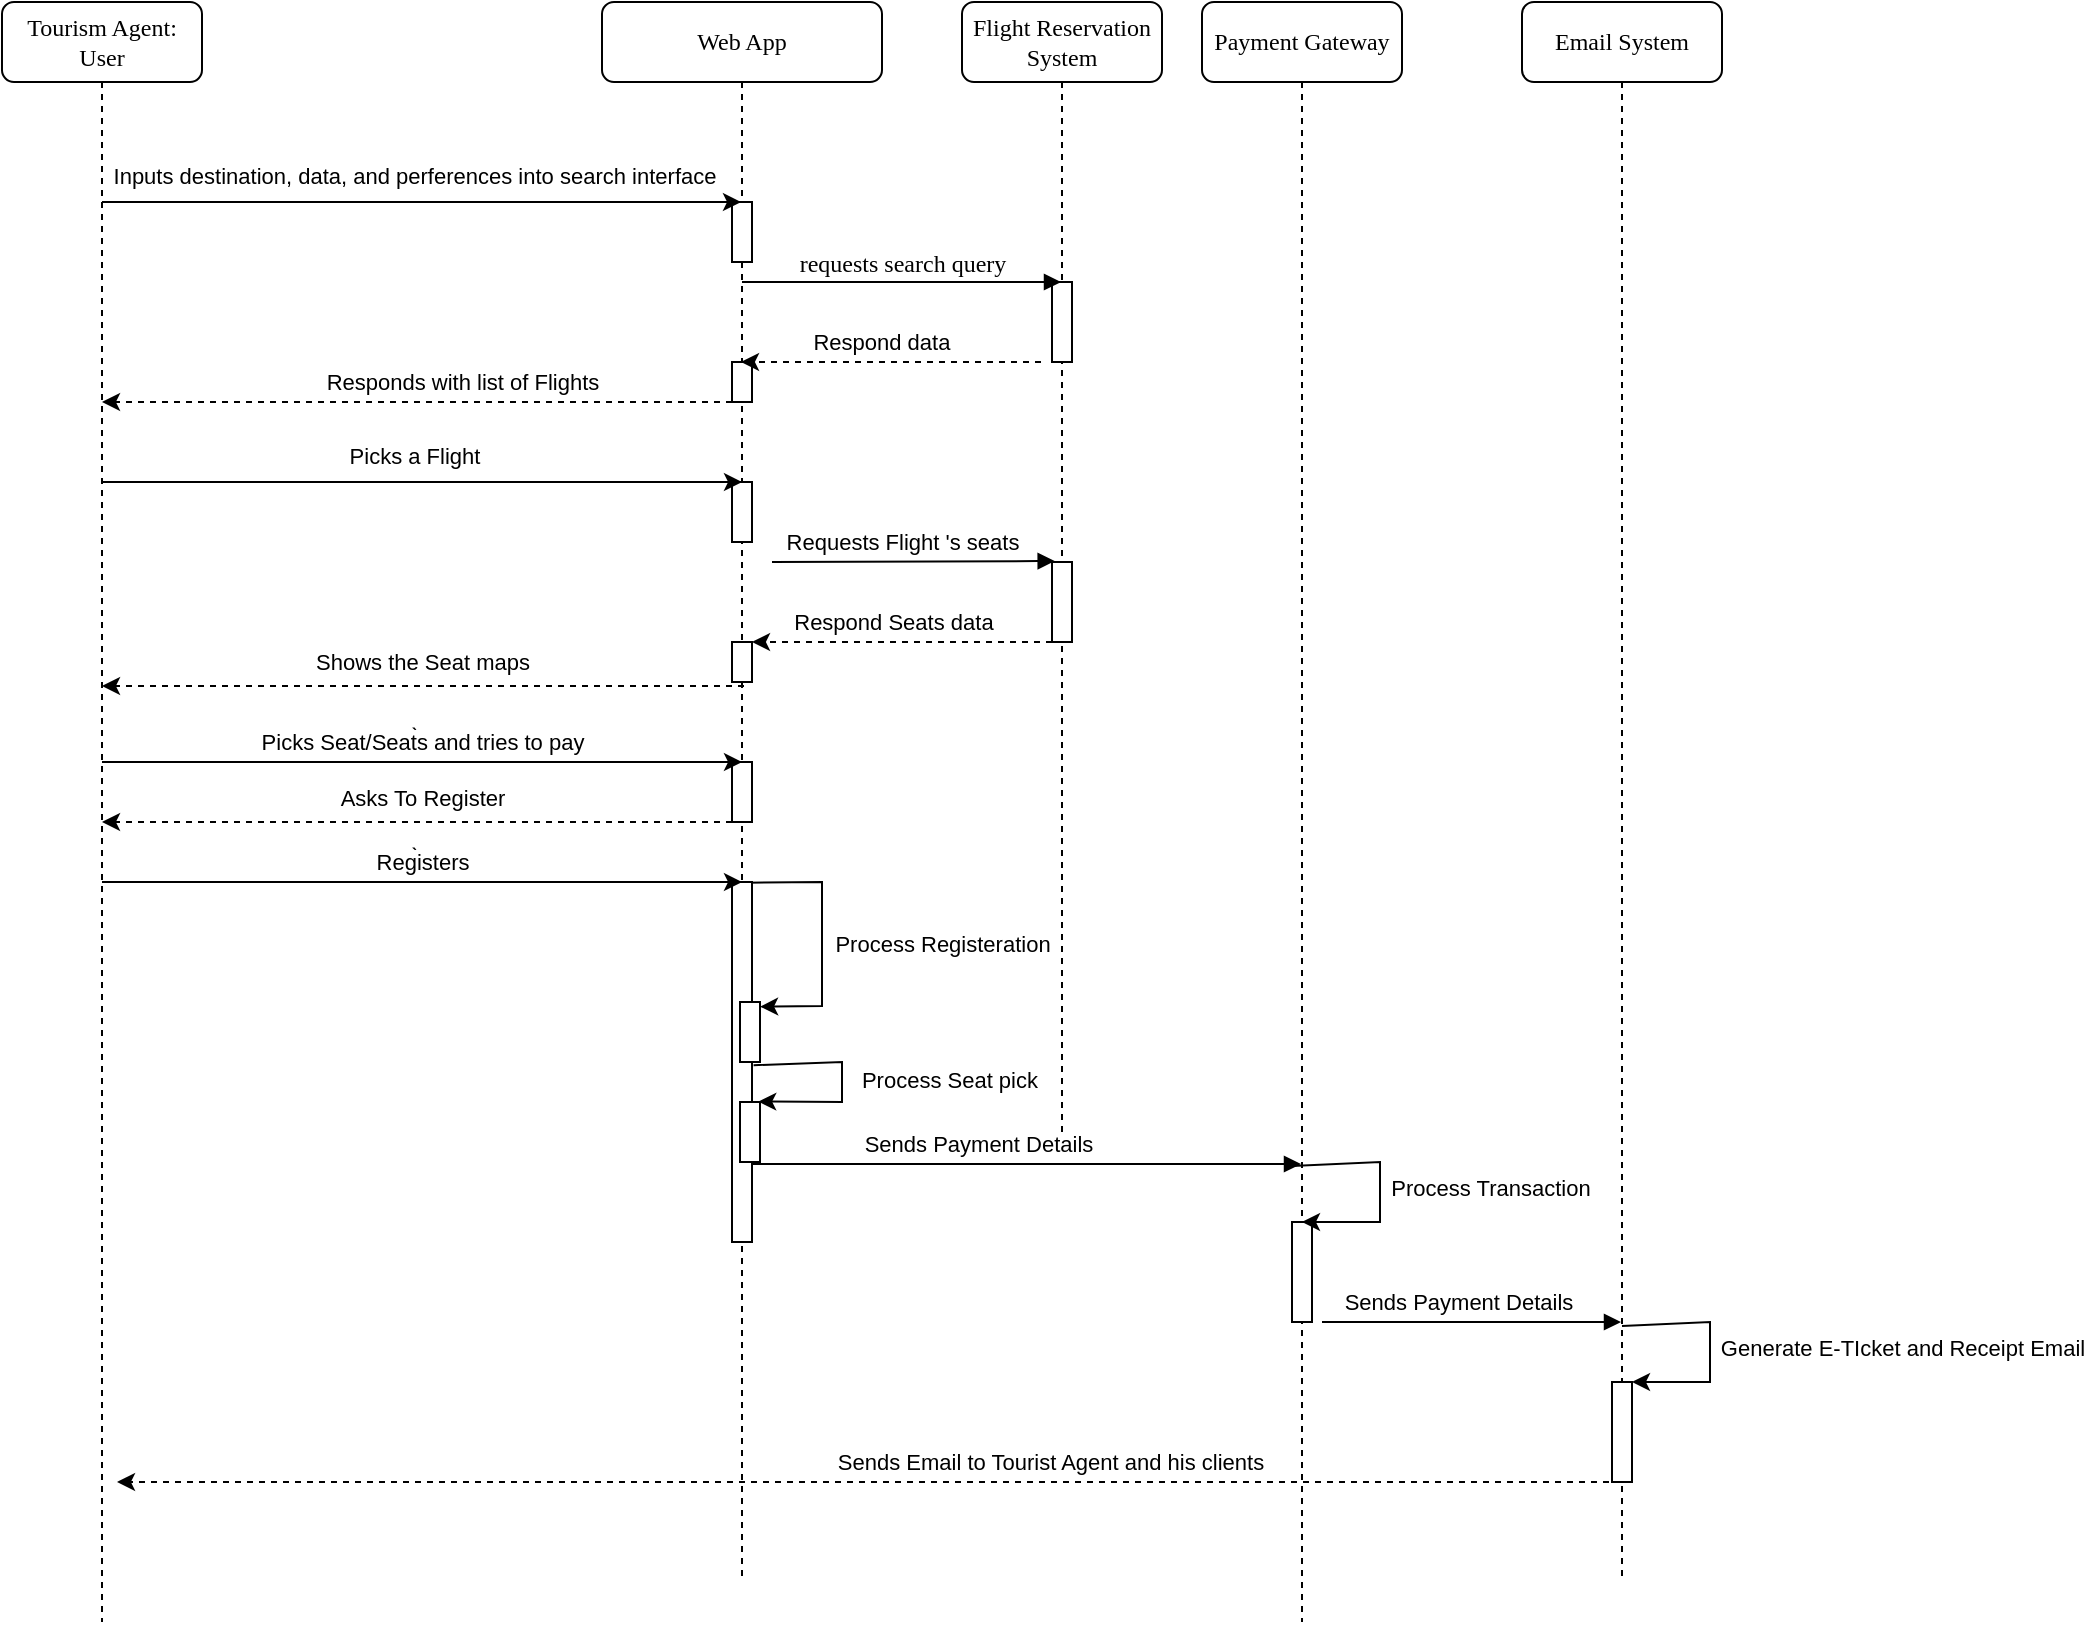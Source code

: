 <mxfile version="22.1.4" type="github" pages="3">
  <diagram name="Tourist-Agent" id="13e1069c-82ec-6db2-03f1-153e76fe0fe0">
    <mxGraphModel dx="4098" dy="1422" grid="1" gridSize="10" guides="1" tooltips="1" connect="1" arrows="1" fold="1" page="1" pageScale="1" pageWidth="1100" pageHeight="850" background="none" math="0" shadow="0">
      <root>
        <mxCell id="0" />
        <mxCell id="1" parent="0" />
        <mxCell id="7baba1c4bc27f4b0-2" value="Flight Reservation System" style="shape=umlLifeline;perimeter=lifelinePerimeter;whiteSpace=wrap;html=1;container=1;collapsible=0;recursiveResize=0;outlineConnect=0;rounded=1;shadow=0;comic=0;labelBackgroundColor=none;strokeWidth=1;fontFamily=Verdana;fontSize=12;align=center;" parent="1" vertex="1">
          <mxGeometry x="-570" y="10" width="100" height="580" as="geometry" />
        </mxCell>
        <mxCell id="7baba1c4bc27f4b0-10" value="" style="html=1;points=[];perimeter=orthogonalPerimeter;rounded=0;shadow=0;comic=0;labelBackgroundColor=none;strokeWidth=1;fontFamily=Verdana;fontSize=12;align=center;" parent="7baba1c4bc27f4b0-2" vertex="1">
          <mxGeometry x="45" y="140" width="10" height="40" as="geometry" />
        </mxCell>
        <mxCell id="tGzEacVjx0UiO7vIrDuo-16" value="" style="html=1;verticalAlign=bottom;endArrow=block;entryX=0.133;entryY=-0.024;labelBackgroundColor=none;fontFamily=Verdana;fontSize=12;edgeStyle=elbowEdgeStyle;elbow=vertical;entryDx=0;entryDy=0;entryPerimeter=0;" parent="7baba1c4bc27f4b0-2" target="tGzEacVjx0UiO7vIrDuo-18" edge="1">
          <mxGeometry x="0.006" relative="1" as="geometry">
            <mxPoint x="-95" y="280" as="sourcePoint" />
            <mxPoint x="50" y="270" as="targetPoint" />
            <mxPoint as="offset" />
          </mxGeometry>
        </mxCell>
        <mxCell id="tGzEacVjx0UiO7vIrDuo-17" value="Requests Flight &#39;s seats&lt;br&gt;" style="edgeLabel;html=1;align=center;verticalAlign=middle;resizable=0;points=[];" parent="tGzEacVjx0UiO7vIrDuo-16" vertex="1" connectable="0">
          <mxGeometry x="-0.277" y="3" relative="1" as="geometry">
            <mxPoint x="14" y="-7" as="offset" />
          </mxGeometry>
        </mxCell>
        <mxCell id="tGzEacVjx0UiO7vIrDuo-18" value="" style="html=1;points=[];perimeter=orthogonalPerimeter;rounded=0;shadow=0;comic=0;labelBackgroundColor=none;strokeWidth=1;fontFamily=Verdana;fontSize=12;align=center;" parent="7baba1c4bc27f4b0-2" vertex="1">
          <mxGeometry x="45" y="280" width="10" height="40" as="geometry" />
        </mxCell>
        <mxCell id="7baba1c4bc27f4b0-3" value="Payment Gateway" style="shape=umlLifeline;perimeter=lifelinePerimeter;whiteSpace=wrap;html=1;container=1;collapsible=0;recursiveResize=0;outlineConnect=0;rounded=1;shadow=0;comic=0;labelBackgroundColor=none;strokeWidth=1;fontFamily=Verdana;fontSize=12;align=center;" parent="1" vertex="1">
          <mxGeometry x="-450" y="10" width="100" height="810" as="geometry" />
        </mxCell>
        <mxCell id="7baba1c4bc27f4b0-13" value="" style="html=1;points=[];perimeter=orthogonalPerimeter;rounded=0;shadow=0;comic=0;labelBackgroundColor=none;strokeWidth=1;fontFamily=Verdana;fontSize=12;align=center;" parent="7baba1c4bc27f4b0-3" vertex="1">
          <mxGeometry x="45" y="610" width="10" height="50" as="geometry" />
        </mxCell>
        <mxCell id="tGzEacVjx0UiO7vIrDuo-66" value="" style="endArrow=classic;html=1;rounded=0;exitX=0.679;exitY=1.054;exitDx=0;exitDy=0;exitPerimeter=0;" parent="7baba1c4bc27f4b0-3" target="7baba1c4bc27f4b0-3" edge="1">
          <mxGeometry width="50" height="50" relative="1" as="geometry">
            <mxPoint x="45" y="582" as="sourcePoint" />
            <mxPoint x="47" y="600" as="targetPoint" />
            <Array as="points">
              <mxPoint x="89" y="580" />
              <mxPoint x="89" y="610" />
            </Array>
          </mxGeometry>
        </mxCell>
        <mxCell id="tGzEacVjx0UiO7vIrDuo-67" value="Process Transaction" style="edgeLabel;html=1;align=center;verticalAlign=middle;resizable=0;points=[];" parent="tGzEacVjx0UiO7vIrDuo-66" vertex="1" connectable="0">
          <mxGeometry x="0.001" y="1" relative="1" as="geometry">
            <mxPoint x="54" as="offset" />
          </mxGeometry>
        </mxCell>
        <mxCell id="7baba1c4bc27f4b0-4" value="Email System&lt;br&gt;" style="shape=umlLifeline;perimeter=lifelinePerimeter;whiteSpace=wrap;html=1;container=1;collapsible=0;recursiveResize=0;outlineConnect=0;rounded=1;shadow=0;comic=0;labelBackgroundColor=none;strokeWidth=1;fontFamily=Verdana;fontSize=12;align=center;" parent="1" vertex="1">
          <mxGeometry x="-290" y="10" width="100" height="790" as="geometry" />
        </mxCell>
        <mxCell id="tGzEacVjx0UiO7vIrDuo-70" value="" style="endArrow=classic;html=1;rounded=0;exitX=0.679;exitY=1.054;exitDx=0;exitDy=0;exitPerimeter=0;" parent="7baba1c4bc27f4b0-4" edge="1">
          <mxGeometry width="50" height="50" relative="1" as="geometry">
            <mxPoint x="50" y="662" as="sourcePoint" />
            <mxPoint x="55" y="690" as="targetPoint" />
            <Array as="points">
              <mxPoint x="94" y="660" />
              <mxPoint x="94" y="690" />
            </Array>
          </mxGeometry>
        </mxCell>
        <mxCell id="tGzEacVjx0UiO7vIrDuo-71" value="Generate E-TIcket and Receipt Email" style="edgeLabel;html=1;align=center;verticalAlign=middle;resizable=0;points=[];" parent="tGzEacVjx0UiO7vIrDuo-70" vertex="1" connectable="0">
          <mxGeometry x="0.001" y="1" relative="1" as="geometry">
            <mxPoint x="95" as="offset" />
          </mxGeometry>
        </mxCell>
        <mxCell id="tGzEacVjx0UiO7vIrDuo-73" value="" style="html=1;points=[];perimeter=orthogonalPerimeter;rounded=0;shadow=0;comic=0;labelBackgroundColor=none;strokeWidth=1;fontFamily=Verdana;fontSize=12;align=center;" parent="7baba1c4bc27f4b0-4" vertex="1">
          <mxGeometry x="45" y="690" width="10" height="50" as="geometry" />
        </mxCell>
        <mxCell id="7baba1c4bc27f4b0-8" value="Web App&lt;br&gt;" style="shape=umlLifeline;perimeter=lifelinePerimeter;whiteSpace=wrap;html=1;container=1;collapsible=0;recursiveResize=0;outlineConnect=0;rounded=1;shadow=0;comic=0;labelBackgroundColor=none;strokeWidth=1;fontFamily=Verdana;fontSize=12;align=center;" parent="1" vertex="1">
          <mxGeometry x="-750" y="10" width="140" height="790" as="geometry" />
        </mxCell>
        <mxCell id="7baba1c4bc27f4b0-9" value="" style="html=1;points=[];perimeter=orthogonalPerimeter;rounded=0;shadow=0;comic=0;labelBackgroundColor=none;strokeWidth=1;fontFamily=Verdana;fontSize=12;align=center;" parent="7baba1c4bc27f4b0-8" vertex="1">
          <mxGeometry x="65" y="100" width="10" height="30" as="geometry" />
        </mxCell>
        <mxCell id="tGzEacVjx0UiO7vIrDuo-15" value="" style="html=1;points=[];perimeter=orthogonalPerimeter;rounded=0;shadow=0;comic=0;labelBackgroundColor=none;strokeWidth=1;fontFamily=Verdana;fontSize=12;align=center;" parent="7baba1c4bc27f4b0-8" vertex="1">
          <mxGeometry x="65" y="240" width="10" height="30" as="geometry" />
        </mxCell>
        <mxCell id="tGzEacVjx0UiO7vIrDuo-20" value="" style="html=1;labelBackgroundColor=#ffffff;startArrow=none;startFill=0;startSize=6;endArrow=classic;endFill=1;endSize=6;jettySize=auto;orthogonalLoop=1;strokeWidth=1;dashed=1;fontSize=14;rounded=0;" parent="7baba1c4bc27f4b0-8" edge="1">
          <mxGeometry width="60" height="60" relative="1" as="geometry">
            <mxPoint x="225" y="320" as="sourcePoint" />
            <mxPoint x="75" y="320" as="targetPoint" />
          </mxGeometry>
        </mxCell>
        <mxCell id="tGzEacVjx0UiO7vIrDuo-21" value="Respond Seats data&amp;nbsp;" style="edgeLabel;html=1;align=center;verticalAlign=middle;resizable=0;points=[];" parent="tGzEacVjx0UiO7vIrDuo-20" vertex="1" connectable="0">
          <mxGeometry x="-0.313" y="-2" relative="1" as="geometry">
            <mxPoint x="-27" y="-8" as="offset" />
          </mxGeometry>
        </mxCell>
        <mxCell id="tGzEacVjx0UiO7vIrDuo-22" value="" style="html=1;points=[];perimeter=orthogonalPerimeter;rounded=0;shadow=0;comic=0;labelBackgroundColor=none;strokeWidth=1;fontFamily=Verdana;fontSize=12;align=center;" parent="7baba1c4bc27f4b0-8" vertex="1">
          <mxGeometry x="65" y="180" width="10" height="20" as="geometry" />
        </mxCell>
        <mxCell id="tGzEacVjx0UiO7vIrDuo-23" value="" style="html=1;points=[];perimeter=orthogonalPerimeter;rounded=0;shadow=0;comic=0;labelBackgroundColor=none;strokeWidth=1;fontFamily=Verdana;fontSize=12;align=center;" parent="7baba1c4bc27f4b0-8" vertex="1">
          <mxGeometry x="65" y="320" width="10" height="20" as="geometry" />
        </mxCell>
        <mxCell id="tGzEacVjx0UiO7vIrDuo-28" value="" style="html=1;points=[];perimeter=orthogonalPerimeter;rounded=0;shadow=0;comic=0;labelBackgroundColor=none;strokeWidth=1;fontFamily=Verdana;fontSize=12;align=center;" parent="7baba1c4bc27f4b0-8" vertex="1">
          <mxGeometry x="65" y="380" width="10" height="30" as="geometry" />
        </mxCell>
        <mxCell id="tGzEacVjx0UiO7vIrDuo-30" value="" style="html=1;labelBackgroundColor=#ffffff;startArrow=none;startFill=0;startSize=6;endArrow=classic;endFill=1;endSize=6;jettySize=auto;orthogonalLoop=1;strokeWidth=1;dashed=1;fontSize=14;rounded=0;exitX=0.6;exitY=1.1;exitDx=0;exitDy=0;exitPerimeter=0;" parent="7baba1c4bc27f4b0-8" edge="1">
          <mxGeometry width="60" height="60" relative="1" as="geometry">
            <mxPoint x="71" y="410" as="sourcePoint" />
            <mxPoint x="-250" y="410" as="targetPoint" />
          </mxGeometry>
        </mxCell>
        <mxCell id="tGzEacVjx0UiO7vIrDuo-31" value="Asks To Register" style="edgeLabel;html=1;align=center;verticalAlign=middle;resizable=0;points=[];" parent="tGzEacVjx0UiO7vIrDuo-30" vertex="1" connectable="0">
          <mxGeometry x="-0.313" y="-2" relative="1" as="geometry">
            <mxPoint x="-51" y="-10" as="offset" />
          </mxGeometry>
        </mxCell>
        <mxCell id="tGzEacVjx0UiO7vIrDuo-38" value="" style="endArrow=classic;html=1;rounded=0;entryX=1.005;entryY=0.078;entryDx=0;entryDy=0;entryPerimeter=0;exitX=0.7;exitY=0.002;exitDx=0;exitDy=0;exitPerimeter=0;" parent="7baba1c4bc27f4b0-8" source="tGzEacVjx0UiO7vIrDuo-58" target="tGzEacVjx0UiO7vIrDuo-60" edge="1">
          <mxGeometry width="50" height="50" relative="1" as="geometry">
            <mxPoint x="70" y="470" as="sourcePoint" />
            <mxPoint x="80" y="500" as="targetPoint" />
            <Array as="points">
              <mxPoint x="110" y="440" />
              <mxPoint x="110" y="470" />
              <mxPoint x="110" y="480" />
              <mxPoint x="110" y="502" />
            </Array>
          </mxGeometry>
        </mxCell>
        <mxCell id="tGzEacVjx0UiO7vIrDuo-41" value="Process Registeration&lt;br&gt;&amp;nbsp;" style="edgeLabel;html=1;align=center;verticalAlign=middle;resizable=0;points=[];" parent="tGzEacVjx0UiO7vIrDuo-38" vertex="1" connectable="0">
          <mxGeometry x="0.001" y="1" relative="1" as="geometry">
            <mxPoint x="59" y="10" as="offset" />
          </mxGeometry>
        </mxCell>
        <mxCell id="tGzEacVjx0UiO7vIrDuo-42" value="" style="endArrow=classic;html=1;rounded=0;entryX=0.912;entryY=-0.008;entryDx=0;entryDy=0;entryPerimeter=0;exitX=0.679;exitY=1.054;exitDx=0;exitDy=0;exitPerimeter=0;" parent="7baba1c4bc27f4b0-8" source="tGzEacVjx0UiO7vIrDuo-60" target="tGzEacVjx0UiO7vIrDuo-61" edge="1">
          <mxGeometry width="50" height="50" relative="1" as="geometry">
            <mxPoint x="75" y="525" as="sourcePoint" />
            <mxPoint x="85.86" y="550" as="targetPoint" />
            <Array as="points">
              <mxPoint x="120" y="530" />
              <mxPoint x="120" y="550" />
            </Array>
          </mxGeometry>
        </mxCell>
        <mxCell id="tGzEacVjx0UiO7vIrDuo-43" value="Process Seat pick&amp;nbsp;" style="edgeLabel;html=1;align=center;verticalAlign=middle;resizable=0;points=[];" parent="tGzEacVjx0UiO7vIrDuo-42" vertex="1" connectable="0">
          <mxGeometry x="0.001" y="1" relative="1" as="geometry">
            <mxPoint x="54" as="offset" />
          </mxGeometry>
        </mxCell>
        <mxCell id="tGzEacVjx0UiO7vIrDuo-54" value="" style="html=1;verticalAlign=bottom;endArrow=block;labelBackgroundColor=none;fontFamily=Verdana;fontSize=12;edgeStyle=elbowEdgeStyle;elbow=vertical;" parent="7baba1c4bc27f4b0-8" target="7baba1c4bc27f4b0-3" edge="1">
          <mxGeometry x="0.006" relative="1" as="geometry">
            <mxPoint x="75" y="581" as="sourcePoint" />
            <mxPoint x="216" y="580" as="targetPoint" />
            <mxPoint as="offset" />
          </mxGeometry>
        </mxCell>
        <mxCell id="tGzEacVjx0UiO7vIrDuo-55" value="Sends Payment Details" style="edgeLabel;html=1;align=center;verticalAlign=middle;resizable=0;points=[];" parent="tGzEacVjx0UiO7vIrDuo-54" vertex="1" connectable="0">
          <mxGeometry x="-0.277" y="3" relative="1" as="geometry">
            <mxPoint x="14" y="-7" as="offset" />
          </mxGeometry>
        </mxCell>
        <mxCell id="tGzEacVjx0UiO7vIrDuo-58" value="" style="html=1;points=[];perimeter=orthogonalPerimeter;rounded=0;shadow=0;comic=0;labelBackgroundColor=none;strokeWidth=1;fontFamily=Verdana;fontSize=12;align=center;" parent="7baba1c4bc27f4b0-8" vertex="1">
          <mxGeometry x="65" y="440" width="10" height="180" as="geometry" />
        </mxCell>
        <mxCell id="tGzEacVjx0UiO7vIrDuo-60" value="" style="html=1;points=[];perimeter=orthogonalPerimeter;rounded=0;shadow=0;comic=0;labelBackgroundColor=none;strokeWidth=1;fontFamily=Verdana;fontSize=12;align=center;" parent="7baba1c4bc27f4b0-8" vertex="1">
          <mxGeometry x="69" y="500" width="10" height="30" as="geometry" />
        </mxCell>
        <mxCell id="tGzEacVjx0UiO7vIrDuo-61" value="" style="html=1;points=[];perimeter=orthogonalPerimeter;rounded=0;shadow=0;comic=0;labelBackgroundColor=none;strokeWidth=1;fontFamily=Verdana;fontSize=12;align=center;" parent="7baba1c4bc27f4b0-8" vertex="1">
          <mxGeometry x="69" y="550" width="10" height="30" as="geometry" />
        </mxCell>
        <mxCell id="7baba1c4bc27f4b0-11" value="requests search query&lt;br&gt;" style="html=1;verticalAlign=bottom;endArrow=block;labelBackgroundColor=none;fontFamily=Verdana;fontSize=12;edgeStyle=elbowEdgeStyle;elbow=vertical;" parent="1" target="7baba1c4bc27f4b0-2" edge="1">
          <mxGeometry relative="1" as="geometry">
            <mxPoint x="-680" y="150" as="sourcePoint" />
            <mxPoint x="-535" y="140" as="targetPoint" />
          </mxGeometry>
        </mxCell>
        <mxCell id="tGzEacVjx0UiO7vIrDuo-3" value="Tourism Agent: User" style="shape=umlLifeline;perimeter=lifelinePerimeter;whiteSpace=wrap;html=1;container=1;collapsible=0;recursiveResize=0;outlineConnect=0;rounded=1;shadow=0;comic=0;labelBackgroundColor=none;strokeWidth=1;fontFamily=Verdana;fontSize=12;align=center;" parent="1" vertex="1">
          <mxGeometry x="-1050" y="10" width="100" height="810" as="geometry" />
        </mxCell>
        <mxCell id="tGzEacVjx0UiO7vIrDuo-5" value="" style="endArrow=classic;html=1;rounded=0;" parent="tGzEacVjx0UiO7vIrDuo-3" target="7baba1c4bc27f4b0-8" edge="1">
          <mxGeometry width="50" height="50" relative="1" as="geometry">
            <mxPoint x="50" y="100" as="sourcePoint" />
            <mxPoint x="100" y="50" as="targetPoint" />
          </mxGeometry>
        </mxCell>
        <mxCell id="tGzEacVjx0UiO7vIrDuo-6" value="Inputs destination, data, and perferences into search interface&lt;br&gt;" style="edgeLabel;html=1;align=center;verticalAlign=middle;resizable=0;points=[];" parent="tGzEacVjx0UiO7vIrDuo-5" vertex="1" connectable="0">
          <mxGeometry x="-0.197" y="3" relative="1" as="geometry">
            <mxPoint x="27" y="-10" as="offset" />
          </mxGeometry>
        </mxCell>
        <mxCell id="tGzEacVjx0UiO7vIrDuo-8" value="" style="html=1;labelBackgroundColor=#ffffff;startArrow=none;startFill=0;startSize=6;endArrow=classic;endFill=1;endSize=6;jettySize=auto;orthogonalLoop=1;strokeWidth=1;dashed=1;fontSize=14;rounded=0;" parent="1" edge="1">
          <mxGeometry width="60" height="60" relative="1" as="geometry">
            <mxPoint x="-530.5" y="190" as="sourcePoint" />
            <mxPoint x="-680.5" y="190" as="targetPoint" />
          </mxGeometry>
        </mxCell>
        <mxCell id="tGzEacVjx0UiO7vIrDuo-9" value="Respond data&amp;nbsp;" style="edgeLabel;html=1;align=center;verticalAlign=middle;resizable=0;points=[];" parent="tGzEacVjx0UiO7vIrDuo-8" vertex="1" connectable="0">
          <mxGeometry x="-0.313" y="-2" relative="1" as="geometry">
            <mxPoint x="-27" y="-8" as="offset" />
          </mxGeometry>
        </mxCell>
        <mxCell id="tGzEacVjx0UiO7vIrDuo-10" value="" style="html=1;labelBackgroundColor=#ffffff;startArrow=none;startFill=0;startSize=6;endArrow=classic;endFill=1;endSize=6;jettySize=auto;orthogonalLoop=1;strokeWidth=1;dashed=1;fontSize=14;rounded=0;" parent="1" target="tGzEacVjx0UiO7vIrDuo-3" edge="1">
          <mxGeometry width="60" height="60" relative="1" as="geometry">
            <mxPoint x="-685" y="210" as="sourcePoint" />
            <mxPoint x="-835" y="210" as="targetPoint" />
          </mxGeometry>
        </mxCell>
        <mxCell id="tGzEacVjx0UiO7vIrDuo-11" value="Responds with list of Flights" style="edgeLabel;html=1;align=center;verticalAlign=middle;resizable=0;points=[];" parent="tGzEacVjx0UiO7vIrDuo-10" vertex="1" connectable="0">
          <mxGeometry x="-0.313" y="-2" relative="1" as="geometry">
            <mxPoint x="-27" y="-8" as="offset" />
          </mxGeometry>
        </mxCell>
        <mxCell id="tGzEacVjx0UiO7vIrDuo-12" value="" style="endArrow=classic;html=1;rounded=0;" parent="1" edge="1">
          <mxGeometry width="50" height="50" relative="1" as="geometry">
            <mxPoint x="-1000" y="250" as="sourcePoint" />
            <mxPoint x="-680" y="250" as="targetPoint" />
          </mxGeometry>
        </mxCell>
        <mxCell id="tGzEacVjx0UiO7vIrDuo-13" value="Picks a Flight" style="edgeLabel;html=1;align=center;verticalAlign=middle;resizable=0;points=[];" parent="tGzEacVjx0UiO7vIrDuo-12" vertex="1" connectable="0">
          <mxGeometry x="-0.197" y="3" relative="1" as="geometry">
            <mxPoint x="27" y="-10" as="offset" />
          </mxGeometry>
        </mxCell>
        <mxCell id="tGzEacVjx0UiO7vIrDuo-24" value="" style="html=1;labelBackgroundColor=#ffffff;startArrow=none;startFill=0;startSize=6;endArrow=classic;endFill=1;endSize=6;jettySize=auto;orthogonalLoop=1;strokeWidth=1;dashed=1;fontSize=14;rounded=0;exitX=0.6;exitY=1.1;exitDx=0;exitDy=0;exitPerimeter=0;" parent="1" source="tGzEacVjx0UiO7vIrDuo-23" target="tGzEacVjx0UiO7vIrDuo-3" edge="1">
          <mxGeometry width="60" height="60" relative="1" as="geometry">
            <mxPoint x="-675" y="355" as="sourcePoint" />
            <mxPoint x="-990" y="355" as="targetPoint" />
          </mxGeometry>
        </mxCell>
        <mxCell id="tGzEacVjx0UiO7vIrDuo-25" value="Shows the Seat maps&lt;br&gt;" style="edgeLabel;html=1;align=center;verticalAlign=middle;resizable=0;points=[];" parent="tGzEacVjx0UiO7vIrDuo-24" vertex="1" connectable="0">
          <mxGeometry x="-0.313" y="-2" relative="1" as="geometry">
            <mxPoint x="-51" y="-10" as="offset" />
          </mxGeometry>
        </mxCell>
        <mxCell id="tGzEacVjx0UiO7vIrDuo-26" value="" style="endArrow=classic;html=1;rounded=0;" parent="1" edge="1">
          <mxGeometry width="50" height="50" relative="1" as="geometry">
            <mxPoint x="-1000" y="390" as="sourcePoint" />
            <mxPoint x="-680" y="390" as="targetPoint" />
          </mxGeometry>
        </mxCell>
        <mxCell id="tGzEacVjx0UiO7vIrDuo-27" value="`" style="edgeLabel;html=1;align=center;verticalAlign=middle;resizable=0;points=[];" parent="tGzEacVjx0UiO7vIrDuo-26" vertex="1" connectable="0">
          <mxGeometry x="-0.197" y="3" relative="1" as="geometry">
            <mxPoint x="27" y="-10" as="offset" />
          </mxGeometry>
        </mxCell>
        <mxCell id="tGzEacVjx0UiO7vIrDuo-29" value="Picks Seat/Seats and tries to pay&lt;br&gt;" style="edgeLabel;html=1;align=center;verticalAlign=middle;resizable=0;points=[];" parent="tGzEacVjx0UiO7vIrDuo-26" vertex="1" connectable="0">
          <mxGeometry x="0.087" y="-1" relative="1" as="geometry">
            <mxPoint x="-14" y="-11" as="offset" />
          </mxGeometry>
        </mxCell>
        <mxCell id="tGzEacVjx0UiO7vIrDuo-32" value="" style="endArrow=classic;html=1;rounded=0;" parent="1" edge="1">
          <mxGeometry width="50" height="50" relative="1" as="geometry">
            <mxPoint x="-1000" y="450" as="sourcePoint" />
            <mxPoint x="-680" y="450" as="targetPoint" />
          </mxGeometry>
        </mxCell>
        <mxCell id="tGzEacVjx0UiO7vIrDuo-33" value="`" style="edgeLabel;html=1;align=center;verticalAlign=middle;resizable=0;points=[];" parent="tGzEacVjx0UiO7vIrDuo-32" vertex="1" connectable="0">
          <mxGeometry x="-0.197" y="3" relative="1" as="geometry">
            <mxPoint x="27" y="-10" as="offset" />
          </mxGeometry>
        </mxCell>
        <mxCell id="tGzEacVjx0UiO7vIrDuo-34" value="Registers&lt;br&gt;" style="edgeLabel;html=1;align=center;verticalAlign=middle;resizable=0;points=[];" parent="tGzEacVjx0UiO7vIrDuo-32" vertex="1" connectable="0">
          <mxGeometry x="0.087" y="-1" relative="1" as="geometry">
            <mxPoint x="-14" y="-11" as="offset" />
          </mxGeometry>
        </mxCell>
        <mxCell id="tGzEacVjx0UiO7vIrDuo-68" value="" style="html=1;verticalAlign=bottom;endArrow=block;labelBackgroundColor=none;fontFamily=Verdana;fontSize=12;edgeStyle=elbowEdgeStyle;elbow=vertical;" parent="1" target="7baba1c4bc27f4b0-4" edge="1">
          <mxGeometry x="0.006" relative="1" as="geometry">
            <mxPoint x="-390" y="670" as="sourcePoint" />
            <mxPoint x="-160" y="670" as="targetPoint" />
            <mxPoint as="offset" />
          </mxGeometry>
        </mxCell>
        <mxCell id="tGzEacVjx0UiO7vIrDuo-69" value="Sends Payment Details" style="edgeLabel;html=1;align=center;verticalAlign=middle;resizable=0;points=[];" parent="tGzEacVjx0UiO7vIrDuo-68" vertex="1" connectable="0">
          <mxGeometry x="-0.277" y="3" relative="1" as="geometry">
            <mxPoint x="14" y="-7" as="offset" />
          </mxGeometry>
        </mxCell>
        <mxCell id="tGzEacVjx0UiO7vIrDuo-74" value="" style="html=1;labelBackgroundColor=#ffffff;startArrow=none;startFill=0;startSize=6;endArrow=classic;endFill=1;endSize=6;jettySize=auto;orthogonalLoop=1;strokeWidth=1;dashed=1;fontSize=14;rounded=0;" parent="1" edge="1">
          <mxGeometry width="60" height="60" relative="1" as="geometry">
            <mxPoint x="-240.5" y="750" as="sourcePoint" />
            <mxPoint x="-992.5" y="750" as="targetPoint" />
          </mxGeometry>
        </mxCell>
        <mxCell id="tGzEacVjx0UiO7vIrDuo-75" value="Sends Email to Tourist Agent and his clients" style="edgeLabel;html=1;align=center;verticalAlign=middle;resizable=0;points=[];" parent="tGzEacVjx0UiO7vIrDuo-74" vertex="1" connectable="0">
          <mxGeometry x="-0.313" y="-2" relative="1" as="geometry">
            <mxPoint x="-27" y="-8" as="offset" />
          </mxGeometry>
        </mxCell>
      </root>
    </mxGraphModel>
  </diagram>
  <diagram id="s2shC1z2QlNUoHOlh0_T" name="Airline Agent">
    <mxGraphModel dx="2991" dy="-84" grid="1" gridSize="10" guides="1" tooltips="1" connect="1" arrows="1" fold="1" page="1" pageScale="1" pageWidth="850" pageHeight="1100" math="0" shadow="0">
      <root>
        <mxCell id="0" />
        <mxCell id="1" parent="0" />
        <mxCell id="o_KXfUBs8LVbOfIOQXVe-1" value="Booking Management System" style="shape=umlLifeline;perimeter=lifelinePerimeter;whiteSpace=wrap;html=1;container=1;collapsible=0;recursiveResize=0;outlineConnect=0;rounded=1;shadow=0;comic=0;labelBackgroundColor=none;strokeWidth=1;fontFamily=Verdana;fontSize=12;align=center;" vertex="1" parent="1">
          <mxGeometry x="-390" y="1280" width="140" height="530" as="geometry" />
        </mxCell>
        <mxCell id="o_KXfUBs8LVbOfIOQXVe-2" value="" style="endArrow=classic;html=1;rounded=0;entryX=1.005;entryY=0.078;entryDx=0;entryDy=0;entryPerimeter=0;exitX=0.7;exitY=0.002;exitDx=0;exitDy=0;exitPerimeter=0;" edge="1" parent="o_KXfUBs8LVbOfIOQXVe-1">
          <mxGeometry width="50" height="50" relative="1" as="geometry">
            <mxPoint x="70" y="100" as="sourcePoint" />
            <mxPoint x="77" y="162" as="targetPoint" />
            <Array as="points">
              <mxPoint x="108" y="100" />
              <mxPoint x="108" y="130" />
              <mxPoint x="108" y="140" />
              <mxPoint x="108" y="162" />
            </Array>
          </mxGeometry>
        </mxCell>
        <mxCell id="o_KXfUBs8LVbOfIOQXVe-3" value="Process Registeration&lt;br&gt;&amp;nbsp;" style="edgeLabel;html=1;align=center;verticalAlign=middle;resizable=0;points=[];" vertex="1" connectable="0" parent="o_KXfUBs8LVbOfIOQXVe-2">
          <mxGeometry x="0.001" y="1" relative="1" as="geometry">
            <mxPoint x="59" y="10" as="offset" />
          </mxGeometry>
        </mxCell>
        <mxCell id="o_KXfUBs8LVbOfIOQXVe-4" value="" style="html=1;points=[];perimeter=orthogonalPerimeter;rounded=0;shadow=0;comic=0;labelBackgroundColor=none;strokeWidth=1;fontFamily=Verdana;fontSize=12;align=center;" vertex="1" parent="o_KXfUBs8LVbOfIOQXVe-1">
          <mxGeometry x="65" y="160" width="10" height="30" as="geometry" />
        </mxCell>
        <mxCell id="o_KXfUBs8LVbOfIOQXVe-5" value="" style="html=1;labelBackgroundColor=#ffffff;startArrow=none;startFill=0;startSize=6;endArrow=classic;endFill=1;endSize=6;jettySize=auto;orthogonalLoop=1;strokeWidth=1;dashed=1;fontSize=14;rounded=0;" edge="1" parent="o_KXfUBs8LVbOfIOQXVe-1" target="o_KXfUBs8LVbOfIOQXVe-13">
          <mxGeometry width="60" height="60" relative="1" as="geometry">
            <mxPoint x="65" y="190" as="sourcePoint" />
            <mxPoint x="-687" y="190" as="targetPoint" />
          </mxGeometry>
        </mxCell>
        <mxCell id="o_KXfUBs8LVbOfIOQXVe-6" value="Render page information" style="edgeLabel;html=1;align=center;verticalAlign=middle;resizable=0;points=[];" vertex="1" connectable="0" parent="o_KXfUBs8LVbOfIOQXVe-5">
          <mxGeometry x="-0.313" y="-2" relative="1" as="geometry">
            <mxPoint x="-27" y="-8" as="offset" />
          </mxGeometry>
        </mxCell>
        <mxCell id="o_KXfUBs8LVbOfIOQXVe-7" value="" style="endArrow=classic;html=1;rounded=0;entryX=0.9;entryY=0.056;entryDx=0;entryDy=0;entryPerimeter=0;exitX=0.7;exitY=0.002;exitDx=0;exitDy=0;exitPerimeter=0;" edge="1" parent="o_KXfUBs8LVbOfIOQXVe-1" target="o_KXfUBs8LVbOfIOQXVe-9">
          <mxGeometry width="50" height="50" relative="1" as="geometry">
            <mxPoint x="75" y="240" as="sourcePoint" />
            <mxPoint x="82" y="302" as="targetPoint" />
            <Array as="points">
              <mxPoint x="113" y="240" />
              <mxPoint x="113" y="270" />
              <mxPoint x="113" y="280" />
              <mxPoint x="113" y="302" />
            </Array>
          </mxGeometry>
        </mxCell>
        <mxCell id="o_KXfUBs8LVbOfIOQXVe-8" value="Retrieve booking data" style="edgeLabel;html=1;align=center;verticalAlign=middle;resizable=0;points=[];" vertex="1" connectable="0" parent="o_KXfUBs8LVbOfIOQXVe-7">
          <mxGeometry x="0.001" y="1" relative="1" as="geometry">
            <mxPoint x="59" y="10" as="offset" />
          </mxGeometry>
        </mxCell>
        <mxCell id="o_KXfUBs8LVbOfIOQXVe-9" value="" style="html=1;points=[];perimeter=orthogonalPerimeter;rounded=0;shadow=0;comic=0;labelBackgroundColor=none;strokeWidth=1;fontFamily=Verdana;fontSize=12;align=center;" vertex="1" parent="o_KXfUBs8LVbOfIOQXVe-1">
          <mxGeometry x="65" y="300" width="10" height="30" as="geometry" />
        </mxCell>
        <mxCell id="o_KXfUBs8LVbOfIOQXVe-10" value="" style="endArrow=classic;html=1;rounded=0;entryX=0.9;entryY=0.056;entryDx=0;entryDy=0;entryPerimeter=0;exitX=0.7;exitY=0.002;exitDx=0;exitDy=0;exitPerimeter=0;" edge="1" parent="o_KXfUBs8LVbOfIOQXVe-1">
          <mxGeometry width="50" height="50" relative="1" as="geometry">
            <mxPoint x="76" y="370" as="sourcePoint" />
            <mxPoint x="75" y="432" as="targetPoint" />
            <Array as="points">
              <mxPoint x="114" y="370" />
              <mxPoint x="114" y="400" />
              <mxPoint x="114" y="410" />
              <mxPoint x="114" y="432" />
            </Array>
          </mxGeometry>
        </mxCell>
        <mxCell id="o_KXfUBs8LVbOfIOQXVe-11" value="Update information with database" style="edgeLabel;html=1;align=center;verticalAlign=middle;resizable=0;points=[];" vertex="1" connectable="0" parent="o_KXfUBs8LVbOfIOQXVe-10">
          <mxGeometry x="0.001" y="1" relative="1" as="geometry">
            <mxPoint x="85" y="-1" as="offset" />
          </mxGeometry>
        </mxCell>
        <mxCell id="o_KXfUBs8LVbOfIOQXVe-12" value="" style="html=1;points=[];perimeter=orthogonalPerimeter;rounded=0;shadow=0;comic=0;labelBackgroundColor=none;strokeWidth=1;fontFamily=Verdana;fontSize=12;align=center;" vertex="1" parent="o_KXfUBs8LVbOfIOQXVe-1">
          <mxGeometry x="65" y="430" width="10" height="30" as="geometry" />
        </mxCell>
        <mxCell id="o_KXfUBs8LVbOfIOQXVe-13" value="Airline Agent: User" style="shape=umlLifeline;perimeter=lifelinePerimeter;whiteSpace=wrap;html=1;container=1;collapsible=0;recursiveResize=0;outlineConnect=0;rounded=1;shadow=0;comic=0;labelBackgroundColor=none;strokeWidth=1;fontFamily=Verdana;fontSize=12;align=center;" vertex="1" parent="1">
          <mxGeometry x="-690" y="1280" width="100" height="540" as="geometry" />
        </mxCell>
        <mxCell id="o_KXfUBs8LVbOfIOQXVe-14" value="" style="endArrow=classic;html=1;rounded=0;" edge="1" parent="o_KXfUBs8LVbOfIOQXVe-13" target="o_KXfUBs8LVbOfIOQXVe-1">
          <mxGeometry width="50" height="50" relative="1" as="geometry">
            <mxPoint x="50" y="100" as="sourcePoint" />
            <mxPoint x="100" y="50" as="targetPoint" />
          </mxGeometry>
        </mxCell>
        <mxCell id="o_KXfUBs8LVbOfIOQXVe-15" value="logs into Booking Management System" style="edgeLabel;html=1;align=center;verticalAlign=middle;resizable=0;points=[];" vertex="1" connectable="0" parent="o_KXfUBs8LVbOfIOQXVe-14">
          <mxGeometry x="-0.197" y="3" relative="1" as="geometry">
            <mxPoint x="27" y="-10" as="offset" />
          </mxGeometry>
        </mxCell>
        <mxCell id="o_KXfUBs8LVbOfIOQXVe-16" value="" style="endArrow=classic;html=1;rounded=0;" edge="1" parent="o_KXfUBs8LVbOfIOQXVe-13">
          <mxGeometry width="50" height="50" relative="1" as="geometry">
            <mxPoint x="55" y="240" as="sourcePoint" />
            <mxPoint x="375" y="240" as="targetPoint" />
          </mxGeometry>
        </mxCell>
        <mxCell id="o_KXfUBs8LVbOfIOQXVe-17" value="Send Passenger information and flight information" style="edgeLabel;html=1;align=center;verticalAlign=middle;resizable=0;points=[];" vertex="1" connectable="0" parent="o_KXfUBs8LVbOfIOQXVe-16">
          <mxGeometry x="-0.197" y="3" relative="1" as="geometry">
            <mxPoint x="27" y="-10" as="offset" />
          </mxGeometry>
        </mxCell>
        <mxCell id="o_KXfUBs8LVbOfIOQXVe-18" value="" style="html=1;labelBackgroundColor=#ffffff;startArrow=none;startFill=0;startSize=6;endArrow=classic;endFill=1;endSize=6;jettySize=auto;orthogonalLoop=1;strokeWidth=1;dashed=1;fontSize=14;rounded=0;" edge="1" parent="1">
          <mxGeometry width="60" height="60" relative="1" as="geometry">
            <mxPoint x="-315" y="1610" as="sourcePoint" />
            <mxPoint x="-630" y="1610" as="targetPoint" />
          </mxGeometry>
        </mxCell>
        <mxCell id="o_KXfUBs8LVbOfIOQXVe-19" value="Return booking data" style="edgeLabel;html=1;align=center;verticalAlign=middle;resizable=0;points=[];" vertex="1" connectable="0" parent="o_KXfUBs8LVbOfIOQXVe-18">
          <mxGeometry x="-0.313" y="-2" relative="1" as="geometry">
            <mxPoint x="-27" y="-8" as="offset" />
          </mxGeometry>
        </mxCell>
        <mxCell id="o_KXfUBs8LVbOfIOQXVe-20" value="" style="endArrow=classic;html=1;rounded=0;" edge="1" parent="1">
          <mxGeometry width="50" height="50" relative="1" as="geometry">
            <mxPoint x="-640" y="1650" as="sourcePoint" />
            <mxPoint x="-320" y="1650" as="targetPoint" />
          </mxGeometry>
        </mxCell>
        <mxCell id="o_KXfUBs8LVbOfIOQXVe-21" value="Update Information" style="edgeLabel;html=1;align=center;verticalAlign=middle;resizable=0;points=[];" vertex="1" connectable="0" parent="o_KXfUBs8LVbOfIOQXVe-20">
          <mxGeometry x="-0.197" y="3" relative="1" as="geometry">
            <mxPoint x="27" y="-10" as="offset" />
          </mxGeometry>
        </mxCell>
        <mxCell id="o_KXfUBs8LVbOfIOQXVe-22" value="" style="html=1;labelBackgroundColor=#ffffff;startArrow=none;startFill=0;startSize=6;endArrow=classic;endFill=1;endSize=6;jettySize=auto;orthogonalLoop=1;strokeWidth=1;dashed=1;fontSize=14;rounded=0;" edge="1" parent="1">
          <mxGeometry width="60" height="60" relative="1" as="geometry">
            <mxPoint x="-315" y="1740" as="sourcePoint" />
            <mxPoint x="-630" y="1740" as="targetPoint" />
          </mxGeometry>
        </mxCell>
        <mxCell id="o_KXfUBs8LVbOfIOQXVe-23" value="Confirmation&amp;nbsp;" style="edgeLabel;html=1;align=center;verticalAlign=middle;resizable=0;points=[];" vertex="1" connectable="0" parent="o_KXfUBs8LVbOfIOQXVe-22">
          <mxGeometry x="-0.313" y="-2" relative="1" as="geometry">
            <mxPoint x="-27" y="-8" as="offset" />
          </mxGeometry>
        </mxCell>
      </root>
    </mxGraphModel>
  </diagram>
  <diagram id="2VR1_APaADYRfTsXXn6_" name="System Admin">
    <mxGraphModel dx="2498" dy="1185" grid="1" gridSize="10" guides="1" tooltips="1" connect="1" arrows="1" fold="1" page="1" pageScale="1" pageWidth="850" pageHeight="1100" math="0" shadow="0">
      <root>
        <mxCell id="0" />
        <mxCell id="1" parent="0" />
        <mxCell id="TsO54rlf7fn1TuQdkuXt-1" value="Flight Management System" style="shape=umlLifeline;perimeter=lifelinePerimeter;whiteSpace=wrap;html=1;container=1;collapsible=0;recursiveResize=0;outlineConnect=0;rounded=1;shadow=0;comic=0;labelBackgroundColor=none;strokeWidth=1;fontFamily=Verdana;fontSize=12;align=center;" vertex="1" parent="1">
          <mxGeometry x="330" y="220" width="140" height="490" as="geometry" />
        </mxCell>
        <mxCell id="TsO54rlf7fn1TuQdkuXt-2" value="" style="endArrow=classic;html=1;rounded=0;entryX=1.005;entryY=0.078;entryDx=0;entryDy=0;entryPerimeter=0;exitX=0.7;exitY=0.002;exitDx=0;exitDy=0;exitPerimeter=0;" edge="1" parent="TsO54rlf7fn1TuQdkuXt-1">
          <mxGeometry width="50" height="50" relative="1" as="geometry">
            <mxPoint x="70" y="100" as="sourcePoint" />
            <mxPoint x="77" y="162" as="targetPoint" />
            <Array as="points">
              <mxPoint x="108" y="100" />
              <mxPoint x="108" y="130" />
              <mxPoint x="108" y="140" />
              <mxPoint x="108" y="162" />
            </Array>
          </mxGeometry>
        </mxCell>
        <mxCell id="TsO54rlf7fn1TuQdkuXt-3" value="Authenticate Login" style="edgeLabel;html=1;align=center;verticalAlign=middle;resizable=0;points=[];" vertex="1" connectable="0" parent="TsO54rlf7fn1TuQdkuXt-2">
          <mxGeometry x="0.001" y="1" relative="1" as="geometry">
            <mxPoint x="59" y="10" as="offset" />
          </mxGeometry>
        </mxCell>
        <mxCell id="TsO54rlf7fn1TuQdkuXt-4" value="" style="html=1;points=[];perimeter=orthogonalPerimeter;rounded=0;shadow=0;comic=0;labelBackgroundColor=none;strokeWidth=1;fontFamily=Verdana;fontSize=12;align=center;" vertex="1" parent="TsO54rlf7fn1TuQdkuXt-1">
          <mxGeometry x="65" y="160" width="10" height="30" as="geometry" />
        </mxCell>
        <mxCell id="TsO54rlf7fn1TuQdkuXt-5" value="" style="html=1;labelBackgroundColor=#ffffff;startArrow=none;startFill=0;startSize=6;endArrow=classic;endFill=1;endSize=6;jettySize=auto;orthogonalLoop=1;strokeWidth=1;dashed=1;fontSize=14;rounded=0;" edge="1" parent="TsO54rlf7fn1TuQdkuXt-1" target="TsO54rlf7fn1TuQdkuXt-12">
          <mxGeometry width="60" height="60" relative="1" as="geometry">
            <mxPoint x="65" y="190" as="sourcePoint" />
            <mxPoint x="-687" y="190" as="targetPoint" />
          </mxGeometry>
        </mxCell>
        <mxCell id="TsO54rlf7fn1TuQdkuXt-6" value="Display System admin page" style="edgeLabel;html=1;align=center;verticalAlign=middle;resizable=0;points=[];" vertex="1" connectable="0" parent="TsO54rlf7fn1TuQdkuXt-5">
          <mxGeometry x="-0.313" y="-2" relative="1" as="geometry">
            <mxPoint x="-27" y="-8" as="offset" />
          </mxGeometry>
        </mxCell>
        <mxCell id="TsO54rlf7fn1TuQdkuXt-7" value="" style="endArrow=classic;html=1;rounded=0;entryX=0.9;entryY=0.056;entryDx=0;entryDy=0;entryPerimeter=0;exitX=0.7;exitY=0.002;exitDx=0;exitDy=0;exitPerimeter=0;" edge="1" parent="TsO54rlf7fn1TuQdkuXt-1" target="TsO54rlf7fn1TuQdkuXt-9">
          <mxGeometry width="50" height="50" relative="1" as="geometry">
            <mxPoint x="75" y="240" as="sourcePoint" />
            <mxPoint x="82" y="302" as="targetPoint" />
            <Array as="points">
              <mxPoint x="113" y="240" />
              <mxPoint x="113" y="270" />
              <mxPoint x="113" y="280" />
              <mxPoint x="113" y="302" />
            </Array>
          </mxGeometry>
        </mxCell>
        <mxCell id="TsO54rlf7fn1TuQdkuXt-8" value="process update data" style="edgeLabel;html=1;align=center;verticalAlign=middle;resizable=0;points=[];" vertex="1" connectable="0" parent="TsO54rlf7fn1TuQdkuXt-7">
          <mxGeometry x="0.001" y="1" relative="1" as="geometry">
            <mxPoint x="59" y="10" as="offset" />
          </mxGeometry>
        </mxCell>
        <mxCell id="TsO54rlf7fn1TuQdkuXt-9" value="" style="html=1;points=[];perimeter=orthogonalPerimeter;rounded=0;shadow=0;comic=0;labelBackgroundColor=none;strokeWidth=1;fontFamily=Verdana;fontSize=12;align=center;" vertex="1" parent="TsO54rlf7fn1TuQdkuXt-1">
          <mxGeometry x="65" y="300" width="10" height="30" as="geometry" />
        </mxCell>
        <mxCell id="TsO54rlf7fn1TuQdkuXt-10" value="" style="endArrow=classic;html=1;rounded=0;" edge="1" parent="TsO54rlf7fn1TuQdkuXt-1">
          <mxGeometry width="50" height="50" relative="1" as="geometry">
            <mxPoint x="75" y="330" as="sourcePoint" />
            <mxPoint x="395" y="330" as="targetPoint" />
          </mxGeometry>
        </mxCell>
        <mxCell id="TsO54rlf7fn1TuQdkuXt-11" value="Refelect changes" style="edgeLabel;html=1;align=center;verticalAlign=middle;resizable=0;points=[];" vertex="1" connectable="0" parent="TsO54rlf7fn1TuQdkuXt-10">
          <mxGeometry x="-0.197" y="3" relative="1" as="geometry">
            <mxPoint x="27" y="-10" as="offset" />
          </mxGeometry>
        </mxCell>
        <mxCell id="TsO54rlf7fn1TuQdkuXt-12" value="System Admin" style="shape=umlLifeline;perimeter=lifelinePerimeter;whiteSpace=wrap;html=1;container=1;collapsible=0;recursiveResize=0;outlineConnect=0;rounded=1;shadow=0;comic=0;labelBackgroundColor=none;strokeWidth=1;fontFamily=Verdana;fontSize=12;align=center;" vertex="1" parent="1">
          <mxGeometry x="30" y="220" width="100" height="500" as="geometry" />
        </mxCell>
        <mxCell id="TsO54rlf7fn1TuQdkuXt-13" value="" style="endArrow=classic;html=1;rounded=0;" edge="1" parent="TsO54rlf7fn1TuQdkuXt-12" target="TsO54rlf7fn1TuQdkuXt-1">
          <mxGeometry width="50" height="50" relative="1" as="geometry">
            <mxPoint x="50" y="100" as="sourcePoint" />
            <mxPoint x="100" y="50" as="targetPoint" />
          </mxGeometry>
        </mxCell>
        <mxCell id="TsO54rlf7fn1TuQdkuXt-14" value="logs into admin panel" style="edgeLabel;html=1;align=center;verticalAlign=middle;resizable=0;points=[];" vertex="1" connectable="0" parent="TsO54rlf7fn1TuQdkuXt-13">
          <mxGeometry x="-0.197" y="3" relative="1" as="geometry">
            <mxPoint x="27" y="-10" as="offset" />
          </mxGeometry>
        </mxCell>
        <mxCell id="TsO54rlf7fn1TuQdkuXt-15" value="" style="endArrow=classic;html=1;rounded=0;" edge="1" parent="TsO54rlf7fn1TuQdkuXt-12">
          <mxGeometry width="50" height="50" relative="1" as="geometry">
            <mxPoint x="55" y="240" as="sourcePoint" />
            <mxPoint x="375" y="240" as="targetPoint" />
          </mxGeometry>
        </mxCell>
        <mxCell id="TsO54rlf7fn1TuQdkuXt-16" value="Modify/update data" style="edgeLabel;html=1;align=center;verticalAlign=middle;resizable=0;points=[];" vertex="1" connectable="0" parent="TsO54rlf7fn1TuQdkuXt-15">
          <mxGeometry x="-0.197" y="3" relative="1" as="geometry">
            <mxPoint x="27" y="-10" as="offset" />
          </mxGeometry>
        </mxCell>
        <mxCell id="TsO54rlf7fn1TuQdkuXt-17" value="" style="html=1;labelBackgroundColor=#ffffff;startArrow=none;startFill=0;startSize=6;endArrow=classic;endFill=1;endSize=6;jettySize=auto;orthogonalLoop=1;strokeWidth=1;dashed=1;fontSize=14;rounded=0;" edge="1" parent="1">
          <mxGeometry width="60" height="60" relative="1" as="geometry">
            <mxPoint x="405" y="550" as="sourcePoint" />
            <mxPoint x="90" y="550" as="targetPoint" />
          </mxGeometry>
        </mxCell>
        <mxCell id="TsO54rlf7fn1TuQdkuXt-18" value="Return Confirmation" style="edgeLabel;html=1;align=center;verticalAlign=middle;resizable=0;points=[];" vertex="1" connectable="0" parent="TsO54rlf7fn1TuQdkuXt-17">
          <mxGeometry x="-0.313" y="-2" relative="1" as="geometry">
            <mxPoint x="-27" y="-8" as="offset" />
          </mxGeometry>
        </mxCell>
        <mxCell id="TsO54rlf7fn1TuQdkuXt-19" value="Web App&lt;br&gt;" style="shape=umlLifeline;perimeter=lifelinePerimeter;whiteSpace=wrap;html=1;container=1;collapsible=0;recursiveResize=0;outlineConnect=0;rounded=1;shadow=0;comic=0;labelBackgroundColor=none;strokeWidth=1;fontFamily=Verdana;fontSize=12;align=center;" vertex="1" parent="1">
          <mxGeometry x="660" y="220" width="140" height="480" as="geometry" />
        </mxCell>
      </root>
    </mxGraphModel>
  </diagram>
</mxfile>
